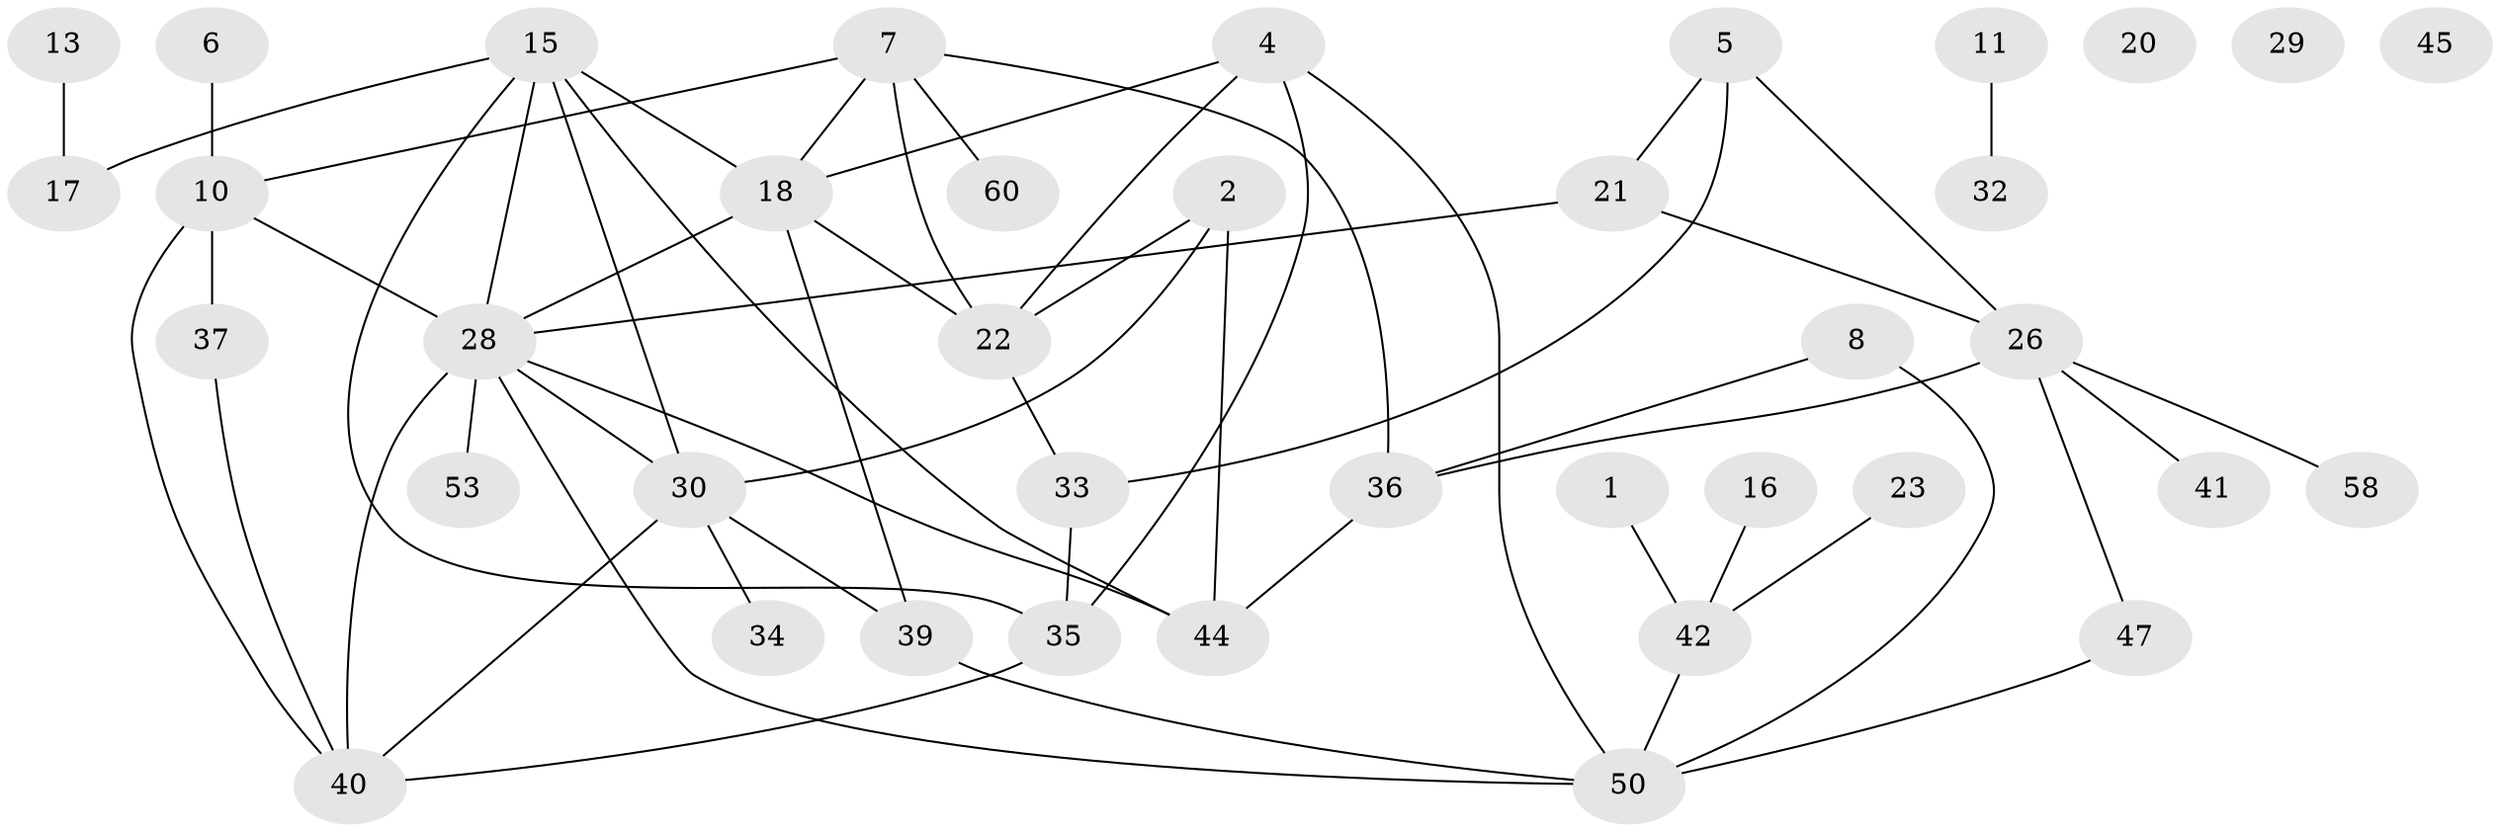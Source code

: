 // original degree distribution, {1: 0.26229508196721313, 5: 0.04918032786885246, 4: 0.11475409836065574, 2: 0.18032786885245902, 3: 0.26229508196721313, 6: 0.06557377049180328, 0: 0.04918032786885246, 7: 0.01639344262295082}
// Generated by graph-tools (version 1.1) at 2025/41/03/06/25 10:41:20]
// undirected, 39 vertices, 57 edges
graph export_dot {
graph [start="1"]
  node [color=gray90,style=filled];
  1;
  2 [super="+3"];
  4 [super="+9"];
  5 [super="+25"];
  6 [super="+14"];
  7 [super="+24"];
  8 [super="+19"];
  10 [super="+12"];
  11 [super="+27"];
  13;
  15 [super="+31"];
  16;
  17;
  18 [super="+61"];
  20;
  21;
  22 [super="+38"];
  23;
  26 [super="+55"];
  28 [super="+43"];
  29;
  30 [super="+54"];
  32;
  33 [super="+46"];
  34;
  35 [super="+48"];
  36 [super="+59"];
  37;
  39 [super="+56"];
  40 [super="+51"];
  41;
  42 [super="+57"];
  44 [super="+49"];
  45;
  47;
  50 [super="+52"];
  53;
  58;
  60;
  1 -- 42;
  2 -- 30 [weight=2];
  2 -- 44;
  2 -- 22;
  4 -- 35;
  4 -- 22;
  4 -- 50;
  4 -- 18;
  5 -- 21;
  5 -- 26;
  5 -- 33;
  6 -- 10;
  7 -- 18;
  7 -- 60;
  7 -- 22;
  7 -- 10;
  7 -- 36;
  8 -- 36;
  8 -- 50;
  10 -- 37;
  10 -- 40;
  10 -- 28;
  11 -- 32;
  13 -- 17;
  15 -- 30;
  15 -- 35;
  15 -- 17;
  15 -- 18;
  15 -- 28;
  15 -- 44;
  16 -- 42;
  18 -- 22;
  18 -- 39;
  18 -- 28;
  21 -- 26;
  21 -- 28;
  22 -- 33;
  23 -- 42;
  26 -- 58;
  26 -- 41;
  26 -- 47;
  26 -- 36;
  28 -- 44;
  28 -- 53;
  28 -- 40;
  28 -- 50;
  28 -- 30;
  30 -- 34;
  30 -- 39;
  30 -- 40;
  33 -- 35;
  35 -- 40;
  36 -- 44;
  37 -- 40;
  39 -- 50;
  42 -- 50;
  47 -- 50;
}
